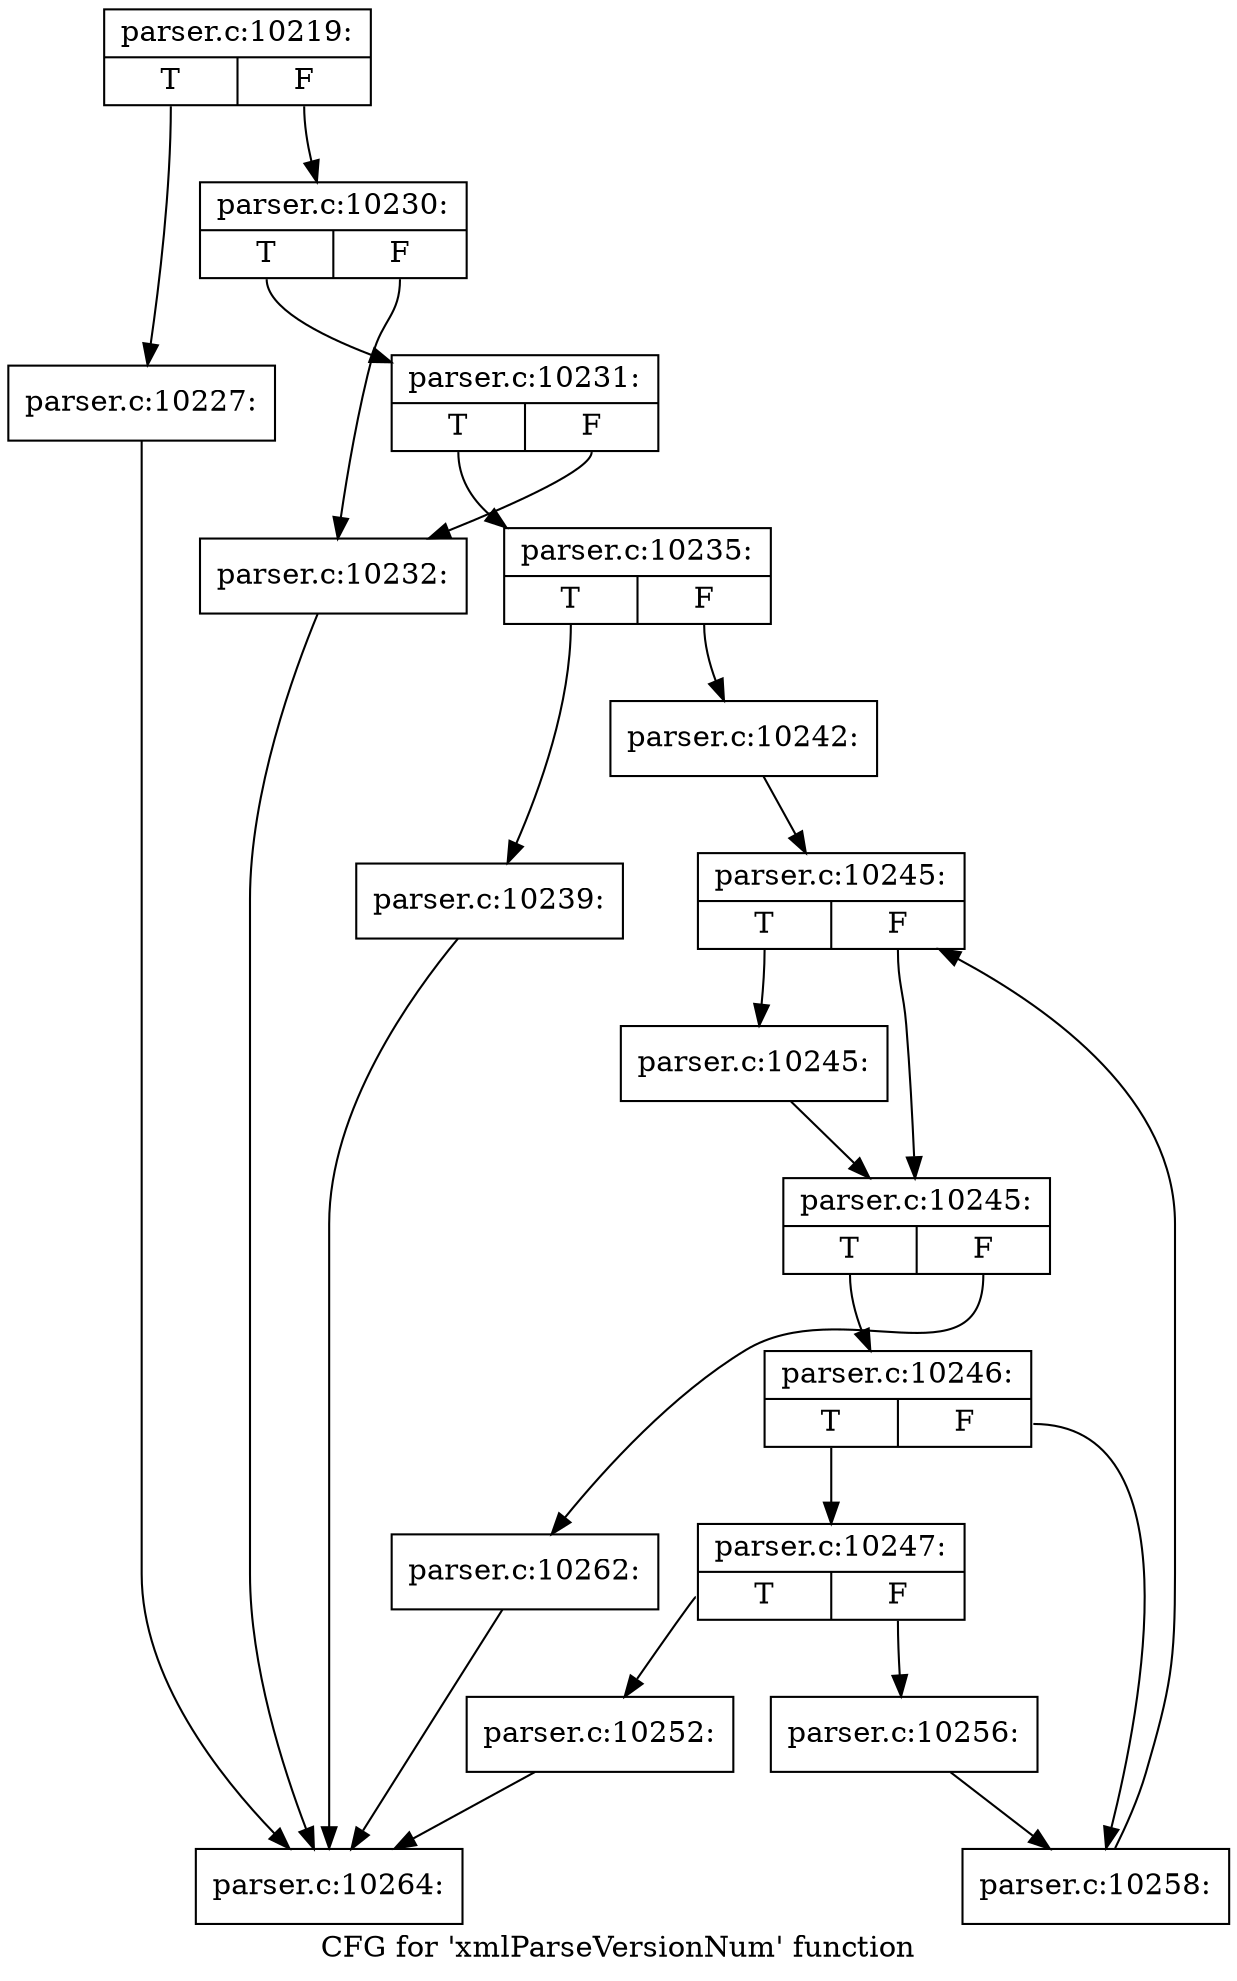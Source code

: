 digraph "CFG for 'xmlParseVersionNum' function" {
	label="CFG for 'xmlParseVersionNum' function";

	Node0x47c69b0 [shape=record,label="{parser.c:10219:|{<s0>T|<s1>F}}"];
	Node0x47c69b0:s0 -> Node0x47ca520;
	Node0x47c69b0:s1 -> Node0x47ca570;
	Node0x47ca520 [shape=record,label="{parser.c:10227:}"];
	Node0x47ca520 -> Node0x479b630;
	Node0x47ca570 [shape=record,label="{parser.c:10230:|{<s0>T|<s1>F}}"];
	Node0x47ca570:s0 -> Node0x47cb0a0;
	Node0x47ca570:s1 -> Node0x47cb000;
	Node0x47cb0a0 [shape=record,label="{parser.c:10231:|{<s0>T|<s1>F}}"];
	Node0x47cb0a0:s0 -> Node0x47cb050;
	Node0x47cb0a0:s1 -> Node0x47cb000;
	Node0x47cb000 [shape=record,label="{parser.c:10232:}"];
	Node0x47cb000 -> Node0x479b630;
	Node0x47cb050 [shape=record,label="{parser.c:10235:|{<s0>T|<s1>F}}"];
	Node0x47cb050:s0 -> Node0x47cc410;
	Node0x47cb050:s1 -> Node0x47cc460;
	Node0x47cc410 [shape=record,label="{parser.c:10239:}"];
	Node0x47cc410 -> Node0x479b630;
	Node0x47cc460 [shape=record,label="{parser.c:10242:}"];
	Node0x47cc460 -> Node0x47cd4a0;
	Node0x47cd4a0 [shape=record,label="{parser.c:10245:|{<s0>T|<s1>F}}"];
	Node0x47cd4a0:s0 -> Node0x47cd790;
	Node0x47cd4a0:s1 -> Node0x47cd740;
	Node0x47cd790 [shape=record,label="{parser.c:10245:}"];
	Node0x47cd790 -> Node0x47cd740;
	Node0x47cd740 [shape=record,label="{parser.c:10245:|{<s0>T|<s1>F}}"];
	Node0x47cd740:s0 -> Node0x47cdcb0;
	Node0x47cd740:s1 -> Node0x47cd6c0;
	Node0x47cdcb0 [shape=record,label="{parser.c:10246:|{<s0>T|<s1>F}}"];
	Node0x47cdcb0:s0 -> Node0x47cdea0;
	Node0x47cdcb0:s1 -> Node0x47cdef0;
	Node0x47cdea0 [shape=record,label="{parser.c:10247:|{<s0>T|<s1>F}}"];
	Node0x47cdea0:s0 -> Node0x47cec90;
	Node0x47cdea0:s1 -> Node0x47cece0;
	Node0x47cec90 [shape=record,label="{parser.c:10252:}"];
	Node0x47cec90 -> Node0x479b630;
	Node0x47cece0 [shape=record,label="{parser.c:10256:}"];
	Node0x47cece0 -> Node0x47cdef0;
	Node0x47cdef0 [shape=record,label="{parser.c:10258:}"];
	Node0x47cdef0 -> Node0x47cd4a0;
	Node0x47cd6c0 [shape=record,label="{parser.c:10262:}"];
	Node0x47cd6c0 -> Node0x479b630;
	Node0x479b630 [shape=record,label="{parser.c:10264:}"];
}
